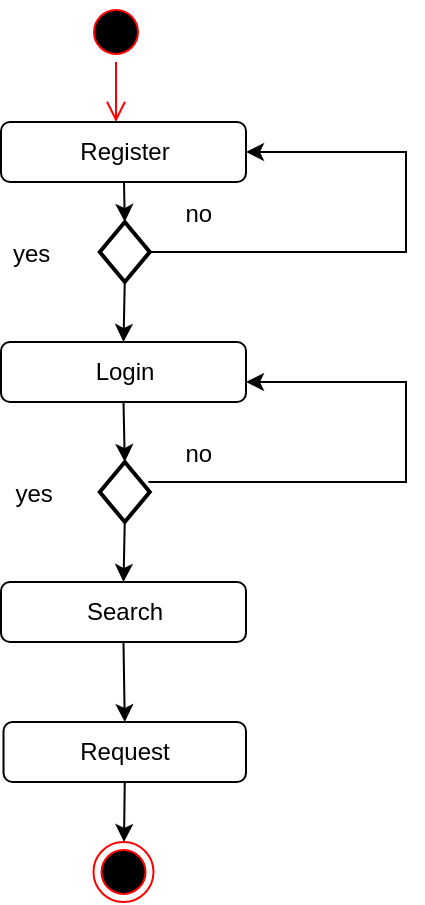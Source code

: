 <mxfile version="17.4.2" type="device"><diagram id="QnxztcKKPNOFMyjgBw3o" name="Page-1"><mxGraphModel dx="1038" dy="641" grid="0" gridSize="10" guides="1" tooltips="1" connect="1" arrows="1" fold="1" page="1" pageScale="1" pageWidth="850" pageHeight="1100" math="0" shadow="0"><root><mxCell id="0"/><mxCell id="1" parent="0"/><mxCell id="WUYB_Gf9p2KV6iTe44ck-4" value="" style="ellipse;html=1;shape=endState;fillColor=#000000;strokeColor=#ff0000;" parent="1" vertex="1"><mxGeometry x="243.75" y="470" width="30" height="30" as="geometry"/></mxCell><mxCell id="WUYB_Gf9p2KV6iTe44ck-5" value="" style="ellipse;html=1;shape=startState;fillColor=#000000;strokeColor=#ff0000;" parent="1" vertex="1"><mxGeometry x="240" y="50" width="30" height="30" as="geometry"/></mxCell><mxCell id="WUYB_Gf9p2KV6iTe44ck-6" value="" style="edgeStyle=orthogonalEdgeStyle;html=1;verticalAlign=bottom;endArrow=open;endSize=8;strokeColor=#ff0000;rounded=0;" parent="1" source="WUYB_Gf9p2KV6iTe44ck-5" edge="1"><mxGeometry relative="1" as="geometry"><mxPoint x="255" y="110" as="targetPoint"/></mxGeometry></mxCell><mxCell id="WUYB_Gf9p2KV6iTe44ck-8" value="Register" style="rounded=1;whiteSpace=wrap;html=1;" parent="1" vertex="1"><mxGeometry x="197.5" y="110" width="122.5" height="30" as="geometry"/></mxCell><mxCell id="WUYB_Gf9p2KV6iTe44ck-10" value="Login" style="rounded=1;whiteSpace=wrap;html=1;" parent="1" vertex="1"><mxGeometry x="197.5" y="220" width="122.5" height="30" as="geometry"/></mxCell><mxCell id="WUYB_Gf9p2KV6iTe44ck-11" value="" style="strokeWidth=2;html=1;shape=mxgraph.flowchart.decision;whiteSpace=wrap;" parent="1" vertex="1"><mxGeometry x="246.88" y="160" width="25" height="30" as="geometry"/></mxCell><mxCell id="WUYB_Gf9p2KV6iTe44ck-22" value="" style="edgeStyle=segmentEdgeStyle;endArrow=classic;html=1;rounded=0;exitX=1;exitY=0.5;exitDx=0;exitDy=0;exitPerimeter=0;entryX=1;entryY=0.5;entryDx=0;entryDy=0;" parent="1" source="WUYB_Gf9p2KV6iTe44ck-11" target="WUYB_Gf9p2KV6iTe44ck-8" edge="1"><mxGeometry width="50" height="50" relative="1" as="geometry"><mxPoint x="380" y="300" as="sourcePoint"/><mxPoint x="320" y="270" as="targetPoint"/><Array as="points"><mxPoint x="400" y="175"/><mxPoint x="400" y="125"/></Array></mxGeometry></mxCell><mxCell id="WUYB_Gf9p2KV6iTe44ck-23" value="" style="strokeWidth=2;html=1;shape=mxgraph.flowchart.decision;whiteSpace=wrap;" parent="1" vertex="1"><mxGeometry x="246.88" y="280" width="25" height="30" as="geometry"/></mxCell><mxCell id="WUYB_Gf9p2KV6iTe44ck-24" value="" style="edgeStyle=segmentEdgeStyle;endArrow=classic;html=1;rounded=0;exitX=1;exitY=0.5;exitDx=0;exitDy=0;exitPerimeter=0;entryX=1;entryY=0.5;entryDx=0;entryDy=0;" parent="1" edge="1"><mxGeometry width="50" height="50" relative="1" as="geometry"><mxPoint x="271.25" y="290" as="sourcePoint"/><mxPoint x="320" y="240" as="targetPoint"/><Array as="points"><mxPoint x="400" y="290"/><mxPoint x="400" y="240"/></Array></mxGeometry></mxCell><mxCell id="WUYB_Gf9p2KV6iTe44ck-25" value="Search" style="rounded=1;whiteSpace=wrap;html=1;" parent="1" vertex="1"><mxGeometry x="197.5" y="340" width="122.5" height="30" as="geometry"/></mxCell><mxCell id="WUYB_Gf9p2KV6iTe44ck-26" value="Request" style="rounded=1;whiteSpace=wrap;html=1;" parent="1" vertex="1"><mxGeometry x="198.75" y="410" width="121.25" height="30" as="geometry"/></mxCell><mxCell id="WUYB_Gf9p2KV6iTe44ck-27" value="" style="endArrow=classic;html=1;rounded=0;entryX=0.5;entryY=0;entryDx=0;entryDy=0;entryPerimeter=0;" parent="1" target="WUYB_Gf9p2KV6iTe44ck-11" edge="1"><mxGeometry width="50" height="50" relative="1" as="geometry"><mxPoint x="259" y="140" as="sourcePoint"/><mxPoint x="430" y="250" as="targetPoint"/></mxGeometry></mxCell><mxCell id="WUYB_Gf9p2KV6iTe44ck-28" value="" style="endArrow=classic;html=1;rounded=0;exitX=0.5;exitY=1;exitDx=0;exitDy=0;exitPerimeter=0;entryX=0.5;entryY=0;entryDx=0;entryDy=0;" parent="1" source="WUYB_Gf9p2KV6iTe44ck-11" target="WUYB_Gf9p2KV6iTe44ck-10" edge="1"><mxGeometry width="50" height="50" relative="1" as="geometry"><mxPoint x="380" y="300" as="sourcePoint"/><mxPoint x="255" y="210" as="targetPoint"/></mxGeometry></mxCell><mxCell id="WUYB_Gf9p2KV6iTe44ck-29" value="" style="endArrow=classic;html=1;rounded=0;exitX=0.5;exitY=1;exitDx=0;exitDy=0;entryX=0.5;entryY=0;entryDx=0;entryDy=0;entryPerimeter=0;" parent="1" source="WUYB_Gf9p2KV6iTe44ck-10" target="WUYB_Gf9p2KV6iTe44ck-23" edge="1"><mxGeometry width="50" height="50" relative="1" as="geometry"><mxPoint x="380" y="300" as="sourcePoint"/><mxPoint x="430" y="250" as="targetPoint"/></mxGeometry></mxCell><mxCell id="WUYB_Gf9p2KV6iTe44ck-30" value="" style="endArrow=classic;html=1;rounded=0;exitX=0.5;exitY=1;exitDx=0;exitDy=0;exitPerimeter=0;entryX=0.5;entryY=0;entryDx=0;entryDy=0;" parent="1" source="WUYB_Gf9p2KV6iTe44ck-23" target="WUYB_Gf9p2KV6iTe44ck-25" edge="1"><mxGeometry width="50" height="50" relative="1" as="geometry"><mxPoint x="380" y="300" as="sourcePoint"/><mxPoint x="430" y="250" as="targetPoint"/></mxGeometry></mxCell><mxCell id="WUYB_Gf9p2KV6iTe44ck-31" value="" style="endArrow=classic;html=1;rounded=0;exitX=0.5;exitY=1;exitDx=0;exitDy=0;entryX=0.5;entryY=0;entryDx=0;entryDy=0;" parent="1" source="WUYB_Gf9p2KV6iTe44ck-25" target="WUYB_Gf9p2KV6iTe44ck-26" edge="1"><mxGeometry width="50" height="50" relative="1" as="geometry"><mxPoint x="380" y="300" as="sourcePoint"/><mxPoint x="430" y="250" as="targetPoint"/></mxGeometry></mxCell><mxCell id="WUYB_Gf9p2KV6iTe44ck-32" value="" style="endArrow=classic;html=1;rounded=0;exitX=0.5;exitY=1;exitDx=0;exitDy=0;" parent="1" source="WUYB_Gf9p2KV6iTe44ck-26" edge="1"><mxGeometry width="50" height="50" relative="1" as="geometry"><mxPoint x="380" y="300" as="sourcePoint"/><mxPoint x="259" y="470" as="targetPoint"/></mxGeometry></mxCell><mxCell id="WUYB_Gf9p2KV6iTe44ck-33" value="yes" style="text;strokeColor=none;fillColor=none;align=left;verticalAlign=middle;spacingLeft=4;spacingRight=4;overflow=hidden;points=[[0,0.5],[1,0.5]];portConstraint=eastwest;rotatable=0;" parent="1" vertex="1"><mxGeometry x="197.5" y="160" width="36.25" height="30" as="geometry"/></mxCell><mxCell id="WUYB_Gf9p2KV6iTe44ck-35" value="yes" style="text;strokeColor=none;fillColor=none;align=left;verticalAlign=middle;spacingLeft=4;spacingRight=4;overflow=hidden;points=[[0,0.5],[1,0.5]];portConstraint=eastwest;rotatable=0;" parent="1" vertex="1"><mxGeometry x="198.75" y="280" width="36.25" height="30" as="geometry"/></mxCell><mxCell id="WUYB_Gf9p2KV6iTe44ck-36" value="no" style="text;strokeColor=none;fillColor=none;align=left;verticalAlign=middle;spacingLeft=4;spacingRight=4;overflow=hidden;points=[[0,0.5],[1,0.5]];portConstraint=eastwest;rotatable=0;" parent="1" vertex="1"><mxGeometry x="283.75" y="140" width="36.25" height="30" as="geometry"/></mxCell><mxCell id="WUYB_Gf9p2KV6iTe44ck-37" value="no" style="text;strokeColor=none;fillColor=none;align=left;verticalAlign=middle;spacingLeft=4;spacingRight=4;overflow=hidden;points=[[0,0.5],[1,0.5]];portConstraint=eastwest;rotatable=0;" parent="1" vertex="1"><mxGeometry x="283.75" y="260" width="36.25" height="30" as="geometry"/></mxCell></root></mxGraphModel></diagram></mxfile>
